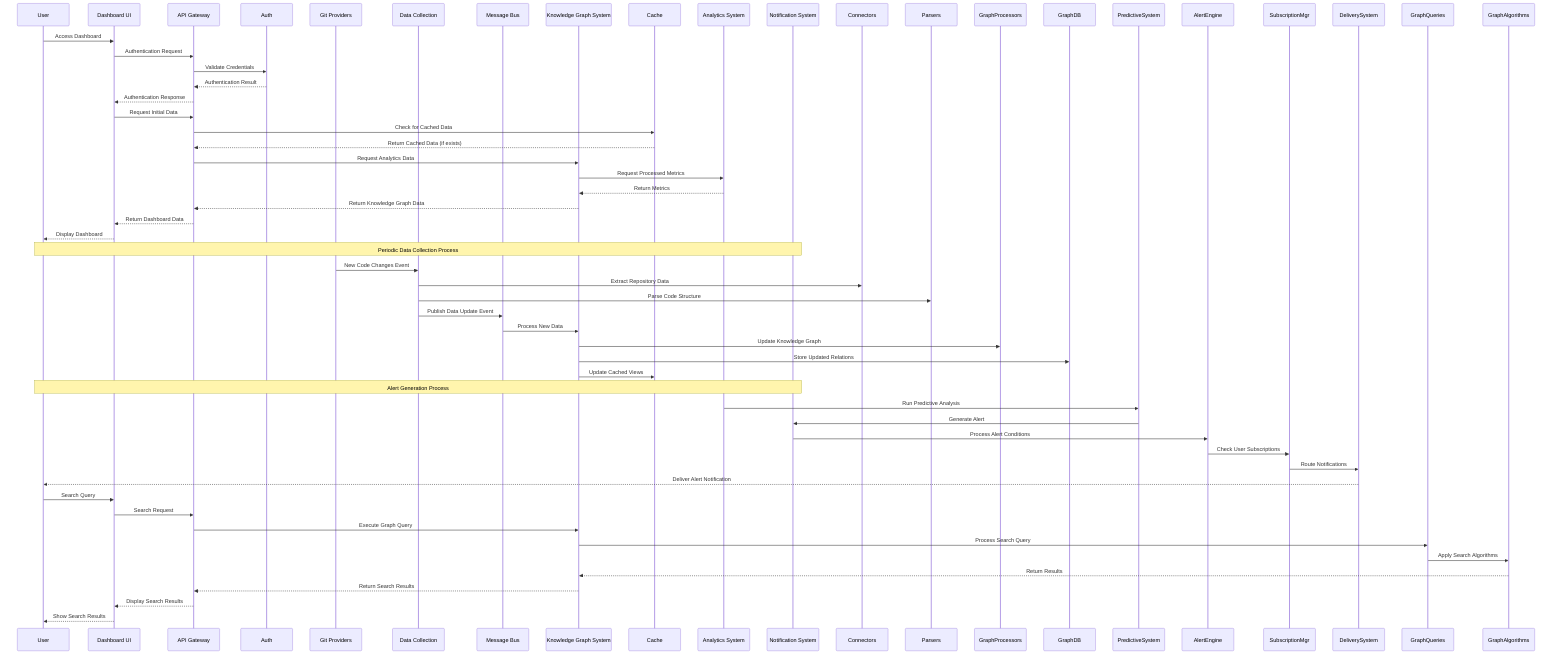 sequenceDiagram
    %% Main actors in the system
    participant User
    participant Dashboard as Dashboard UI
    participant API as API Gateway
    participant Auth
    participant Git as Git Providers
    participant DC as Data Collection
    participant MB as Message Bus
    participant KGS as Knowledge Graph System
    participant Cache
    participant AS as Analytics System
    participant NS as Notification System
    
    %% Use Case 1: User Login and Dashboard Load
    User->>Dashboard: Access Dashboard
    Dashboard->>API: Authentication Request
    API->>Auth: Validate Credentials
    Auth-->>API: Authentication Result
    API-->>Dashboard: Authentication Response
    Dashboard->>API: Request Initial Data
    API->>Cache: Check for Cached Data
    Cache-->>API: Return Cached Data (if exists)
    API->>KGS: Request Analytics Data
    KGS->>AS: Request Processed Metrics
    AS-->>KGS: Return Metrics
    KGS-->>API: Return Knowledge Graph Data
    API-->>Dashboard: Return Dashboard Data
    Dashboard-->>User: Display Dashboard
    
    %% Use Case 2: Data Collection Flow
    Note over User,NS: Periodic Data Collection Process
    Git->>DC: New Code Changes Event
    DC->>Connectors: Extract Repository Data
    DC->>Parsers: Parse Code Structure
    DC->>MB: Publish Data Update Event
    MB->>KGS: Process New Data
    KGS->>GraphProcessors: Update Knowledge Graph
    KGS->>GraphDB: Store Updated Relations
    KGS->>Cache: Update Cached Views
    
    %% Use Case 3: Alert Generation
    Note over User,NS: Alert Generation Process
    AS->>PredictiveSystem: Run Predictive Analysis
    PredictiveSystem->>NS: Generate Alert
    NS->>AlertEngine: Process Alert Conditions
    AlertEngine->>SubscriptionMgr: Check User Subscriptions
    SubscriptionMgr->>DeliverySystem: Route Notifications
    DeliverySystem-->>User: Deliver Alert Notification
    
    %% Use Case 4: User Searching for Information
    User->>Dashboard: Search Query
    Dashboard->>API: Search Request
    API->>KGS: Execute Graph Query
    KGS->>GraphQueries: Process Search Query
    GraphQueries->>GraphAlgorithms: Apply Search Algorithms
    GraphAlgorithms-->>KGS: Return Results
    KGS-->>API: Return Search Results
    API-->>Dashboard: Display Search Results
    Dashboard-->>User: Show Search Results